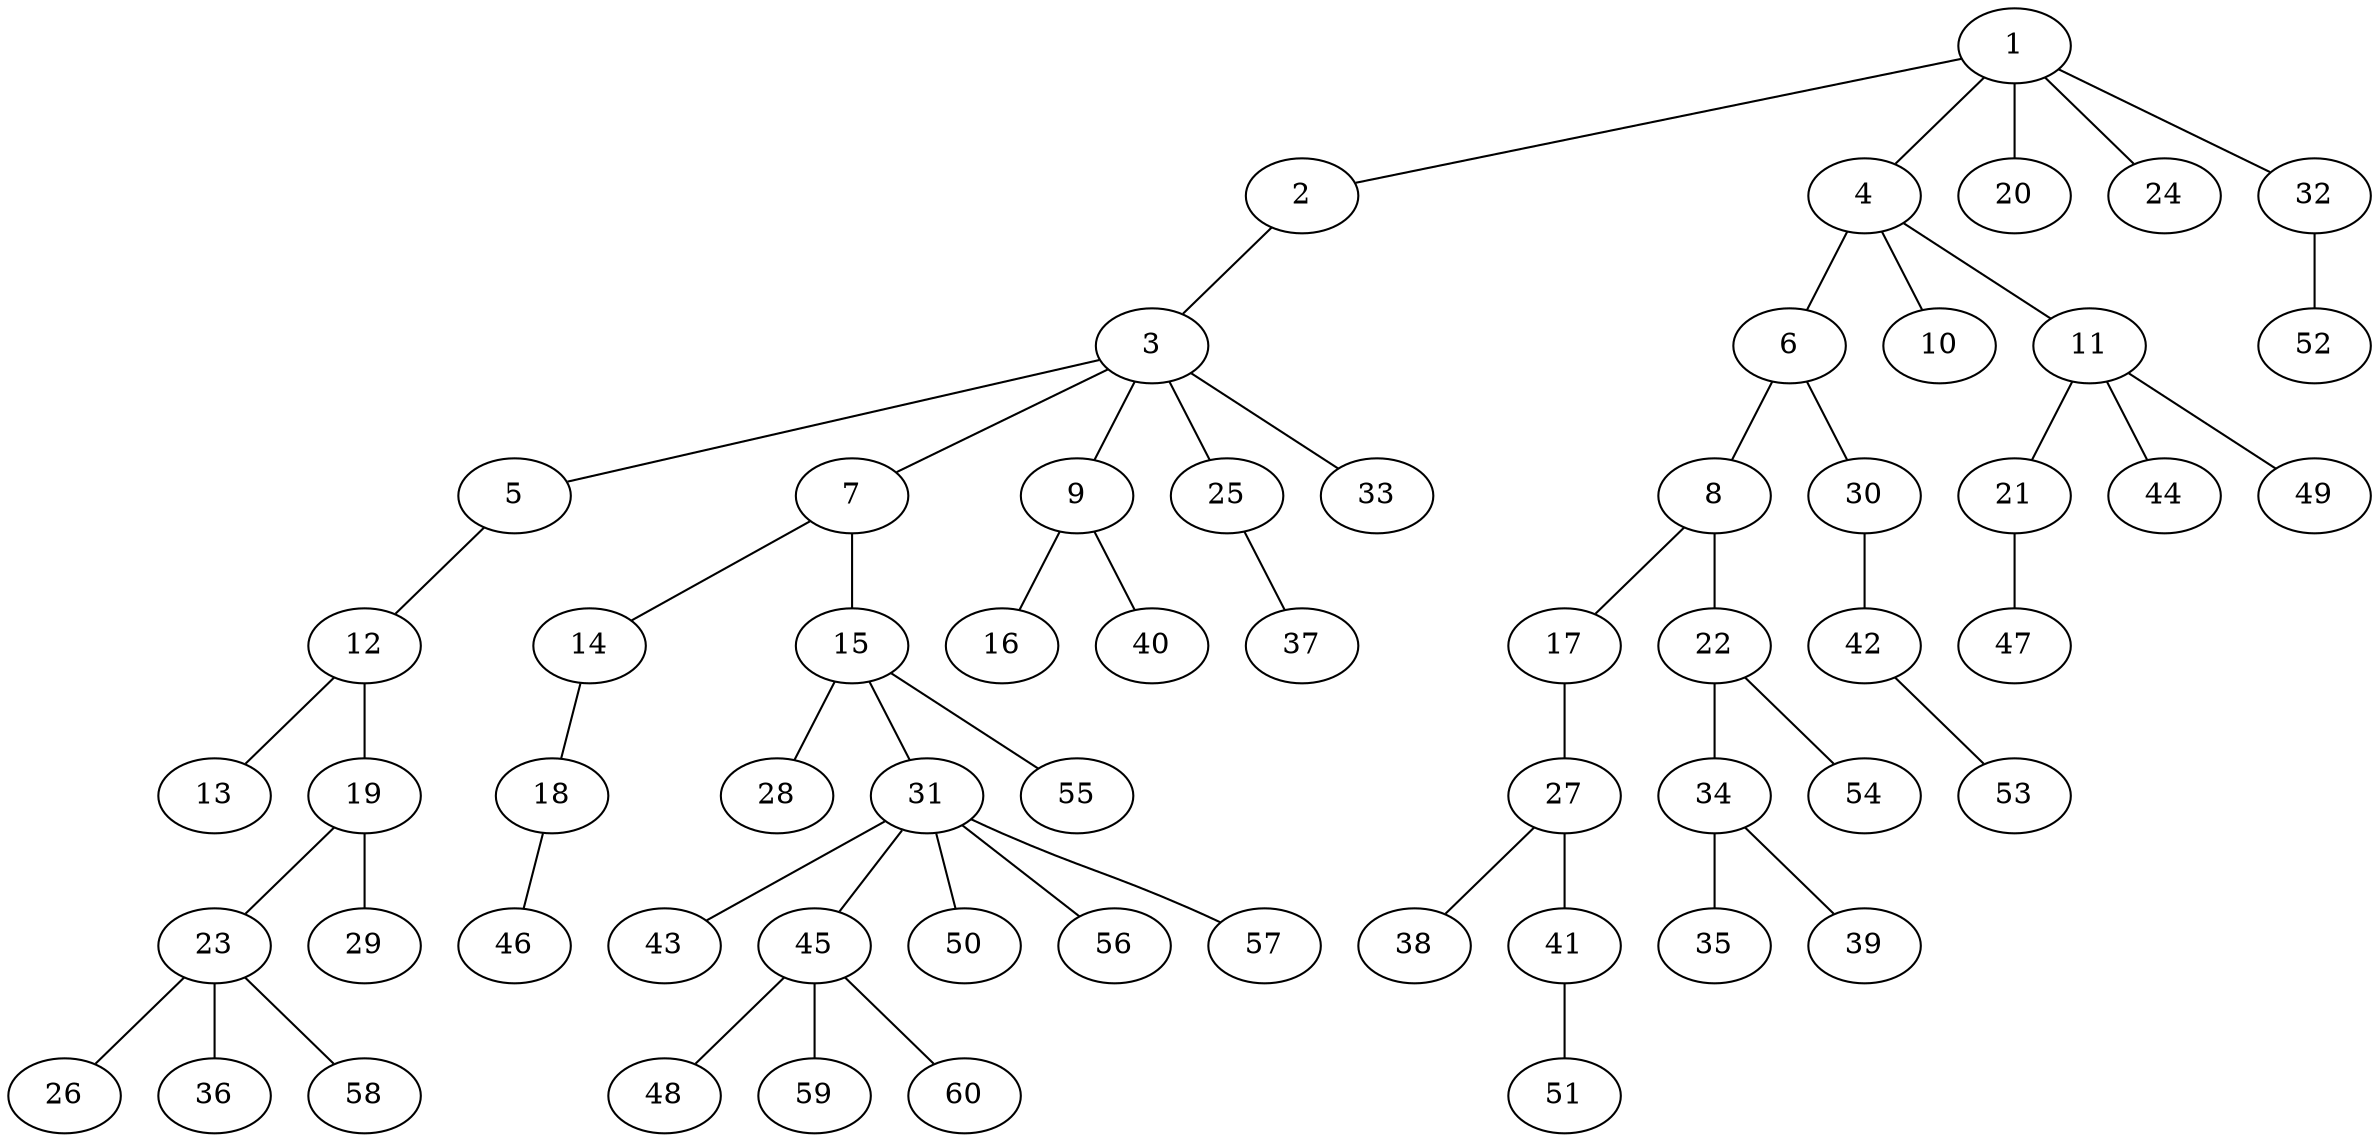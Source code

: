graph graphname {1--2
1--4
1--20
1--24
1--32
2--3
3--5
3--7
3--9
3--25
3--33
4--6
4--10
4--11
5--12
6--8
6--30
7--14
7--15
8--17
8--22
9--16
9--40
11--21
11--44
11--49
12--13
12--19
14--18
15--28
15--31
15--55
17--27
18--46
19--23
19--29
21--47
22--34
22--54
23--26
23--36
23--58
25--37
27--38
27--41
30--42
31--43
31--45
31--50
31--56
31--57
32--52
34--35
34--39
41--51
42--53
45--48
45--59
45--60
}